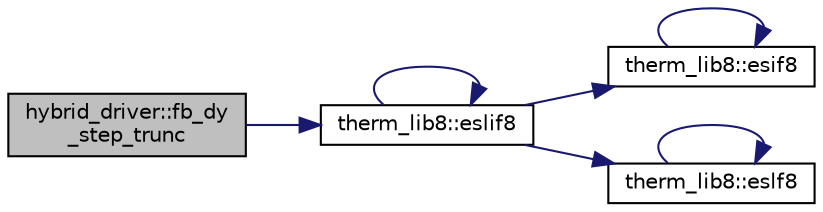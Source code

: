 digraph "hybrid_driver::fb_dy_step_trunc"
{
 // LATEX_PDF_SIZE
  edge [fontname="Helvetica",fontsize="10",labelfontname="Helvetica",labelfontsize="10"];
  node [fontname="Helvetica",fontsize="10",shape=record];
  rankdir="LR";
  Node1 [label="hybrid_driver::fb_dy\l_step_trunc",height=0.2,width=0.4,color="black", fillcolor="grey75", style="filled", fontcolor="black",tooltip=" "];
  Node1 -> Node2 [color="midnightblue",fontsize="10",style="solid"];
  Node2 [label="therm_lib8::eslif8",height=0.2,width=0.4,color="black", fillcolor="white", style="filled",URL="$namespacetherm__lib8.html#a1b4385a0130e311cf955294b6ae00f7a",tooltip=" "];
  Node2 -> Node3 [color="midnightblue",fontsize="10",style="solid"];
  Node3 [label="therm_lib8::esif8",height=0.2,width=0.4,color="black", fillcolor="white", style="filled",URL="$namespacetherm__lib8.html#a4c2e61543813926681cd581b4c72f0a9",tooltip=" "];
  Node3 -> Node3 [color="midnightblue",fontsize="10",style="solid"];
  Node2 -> Node4 [color="midnightblue",fontsize="10",style="solid"];
  Node4 [label="therm_lib8::eslf8",height=0.2,width=0.4,color="black", fillcolor="white", style="filled",URL="$namespacetherm__lib8.html#aa7a527bdf772238306801f7f86e6db58",tooltip=" "];
  Node4 -> Node4 [color="midnightblue",fontsize="10",style="solid"];
  Node2 -> Node2 [color="midnightblue",fontsize="10",style="solid"];
}
